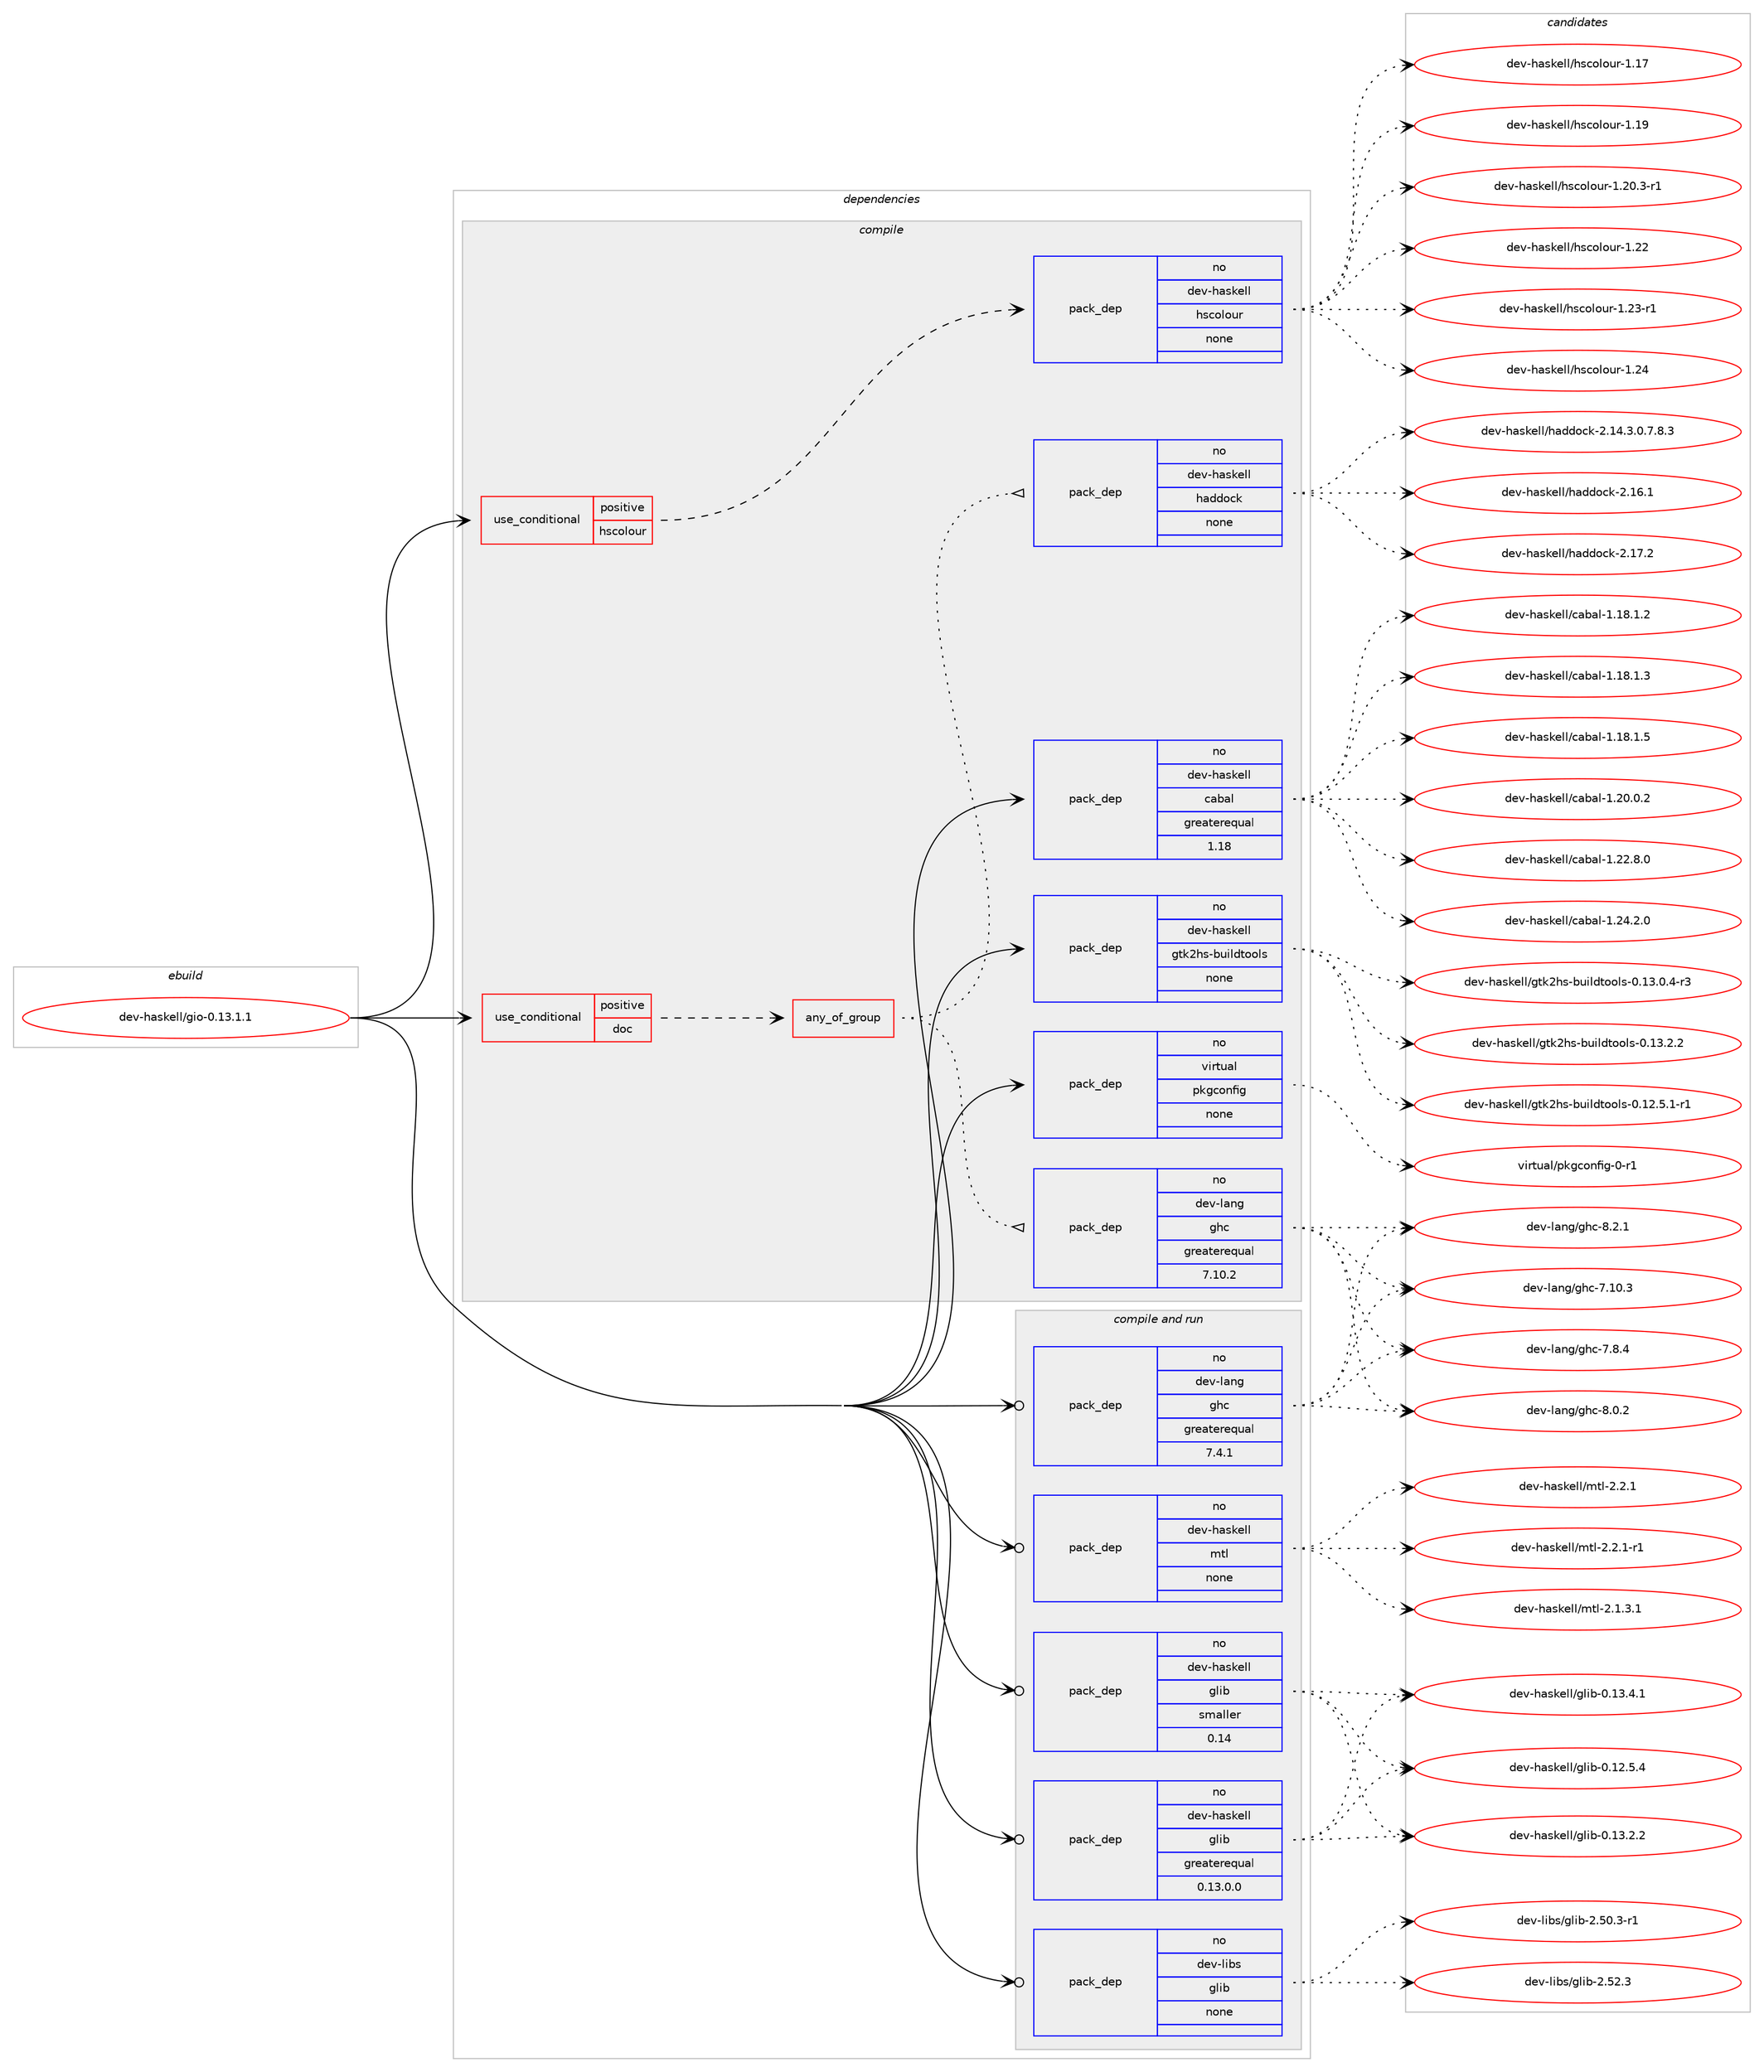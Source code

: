 digraph prolog {

# *************
# Graph options
# *************

newrank=true;
concentrate=true;
compound=true;
graph [rankdir=LR,fontname=Helvetica,fontsize=10,ranksep=1.5];#, ranksep=2.5, nodesep=0.2];
edge  [arrowhead=vee];
node  [fontname=Helvetica,fontsize=10];

# **********
# The ebuild
# **********

subgraph cluster_leftcol {
color=gray;
rank=same;
label=<<i>ebuild</i>>;
id [label="dev-haskell/gio-0.13.1.1", color=red, width=4, href="../dev-haskell/gio-0.13.1.1.svg"];
}

# ****************
# The dependencies
# ****************

subgraph cluster_midcol {
color=gray;
label=<<i>dependencies</i>>;
subgraph cluster_compile {
fillcolor="#eeeeee";
style=filled;
label=<<i>compile</i>>;
subgraph cond18981 {
dependency81094 [label=<<TABLE BORDER="0" CELLBORDER="1" CELLSPACING="0" CELLPADDING="4"><TR><TD ROWSPAN="3" CELLPADDING="10">use_conditional</TD></TR><TR><TD>positive</TD></TR><TR><TD>doc</TD></TR></TABLE>>, shape=none, color=red];
subgraph any2039 {
dependency81095 [label=<<TABLE BORDER="0" CELLBORDER="1" CELLSPACING="0" CELLPADDING="4"><TR><TD CELLPADDING="10">any_of_group</TD></TR></TABLE>>, shape=none, color=red];subgraph pack60044 {
dependency81096 [label=<<TABLE BORDER="0" CELLBORDER="1" CELLSPACING="0" CELLPADDING="4" WIDTH="220"><TR><TD ROWSPAN="6" CELLPADDING="30">pack_dep</TD></TR><TR><TD WIDTH="110">no</TD></TR><TR><TD>dev-haskell</TD></TR><TR><TD>haddock</TD></TR><TR><TD>none</TD></TR><TR><TD></TD></TR></TABLE>>, shape=none, color=blue];
}
dependency81095:e -> dependency81096:w [weight=20,style="dotted",arrowhead="oinv"];
subgraph pack60045 {
dependency81097 [label=<<TABLE BORDER="0" CELLBORDER="1" CELLSPACING="0" CELLPADDING="4" WIDTH="220"><TR><TD ROWSPAN="6" CELLPADDING="30">pack_dep</TD></TR><TR><TD WIDTH="110">no</TD></TR><TR><TD>dev-lang</TD></TR><TR><TD>ghc</TD></TR><TR><TD>greaterequal</TD></TR><TR><TD>7.10.2</TD></TR></TABLE>>, shape=none, color=blue];
}
dependency81095:e -> dependency81097:w [weight=20,style="dotted",arrowhead="oinv"];
}
dependency81094:e -> dependency81095:w [weight=20,style="dashed",arrowhead="vee"];
}
id:e -> dependency81094:w [weight=20,style="solid",arrowhead="vee"];
subgraph cond18982 {
dependency81098 [label=<<TABLE BORDER="0" CELLBORDER="1" CELLSPACING="0" CELLPADDING="4"><TR><TD ROWSPAN="3" CELLPADDING="10">use_conditional</TD></TR><TR><TD>positive</TD></TR><TR><TD>hscolour</TD></TR></TABLE>>, shape=none, color=red];
subgraph pack60046 {
dependency81099 [label=<<TABLE BORDER="0" CELLBORDER="1" CELLSPACING="0" CELLPADDING="4" WIDTH="220"><TR><TD ROWSPAN="6" CELLPADDING="30">pack_dep</TD></TR><TR><TD WIDTH="110">no</TD></TR><TR><TD>dev-haskell</TD></TR><TR><TD>hscolour</TD></TR><TR><TD>none</TD></TR><TR><TD></TD></TR></TABLE>>, shape=none, color=blue];
}
dependency81098:e -> dependency81099:w [weight=20,style="dashed",arrowhead="vee"];
}
id:e -> dependency81098:w [weight=20,style="solid",arrowhead="vee"];
subgraph pack60047 {
dependency81100 [label=<<TABLE BORDER="0" CELLBORDER="1" CELLSPACING="0" CELLPADDING="4" WIDTH="220"><TR><TD ROWSPAN="6" CELLPADDING="30">pack_dep</TD></TR><TR><TD WIDTH="110">no</TD></TR><TR><TD>dev-haskell</TD></TR><TR><TD>cabal</TD></TR><TR><TD>greaterequal</TD></TR><TR><TD>1.18</TD></TR></TABLE>>, shape=none, color=blue];
}
id:e -> dependency81100:w [weight=20,style="solid",arrowhead="vee"];
subgraph pack60048 {
dependency81101 [label=<<TABLE BORDER="0" CELLBORDER="1" CELLSPACING="0" CELLPADDING="4" WIDTH="220"><TR><TD ROWSPAN="6" CELLPADDING="30">pack_dep</TD></TR><TR><TD WIDTH="110">no</TD></TR><TR><TD>dev-haskell</TD></TR><TR><TD>gtk2hs-buildtools</TD></TR><TR><TD>none</TD></TR><TR><TD></TD></TR></TABLE>>, shape=none, color=blue];
}
id:e -> dependency81101:w [weight=20,style="solid",arrowhead="vee"];
subgraph pack60049 {
dependency81102 [label=<<TABLE BORDER="0" CELLBORDER="1" CELLSPACING="0" CELLPADDING="4" WIDTH="220"><TR><TD ROWSPAN="6" CELLPADDING="30">pack_dep</TD></TR><TR><TD WIDTH="110">no</TD></TR><TR><TD>virtual</TD></TR><TR><TD>pkgconfig</TD></TR><TR><TD>none</TD></TR><TR><TD></TD></TR></TABLE>>, shape=none, color=blue];
}
id:e -> dependency81102:w [weight=20,style="solid",arrowhead="vee"];
}
subgraph cluster_compileandrun {
fillcolor="#eeeeee";
style=filled;
label=<<i>compile and run</i>>;
subgraph pack60050 {
dependency81103 [label=<<TABLE BORDER="0" CELLBORDER="1" CELLSPACING="0" CELLPADDING="4" WIDTH="220"><TR><TD ROWSPAN="6" CELLPADDING="30">pack_dep</TD></TR><TR><TD WIDTH="110">no</TD></TR><TR><TD>dev-haskell</TD></TR><TR><TD>glib</TD></TR><TR><TD>greaterequal</TD></TR><TR><TD>0.13.0.0</TD></TR></TABLE>>, shape=none, color=blue];
}
id:e -> dependency81103:w [weight=20,style="solid",arrowhead="odotvee"];
subgraph pack60051 {
dependency81104 [label=<<TABLE BORDER="0" CELLBORDER="1" CELLSPACING="0" CELLPADDING="4" WIDTH="220"><TR><TD ROWSPAN="6" CELLPADDING="30">pack_dep</TD></TR><TR><TD WIDTH="110">no</TD></TR><TR><TD>dev-haskell</TD></TR><TR><TD>glib</TD></TR><TR><TD>smaller</TD></TR><TR><TD>0.14</TD></TR></TABLE>>, shape=none, color=blue];
}
id:e -> dependency81104:w [weight=20,style="solid",arrowhead="odotvee"];
subgraph pack60052 {
dependency81105 [label=<<TABLE BORDER="0" CELLBORDER="1" CELLSPACING="0" CELLPADDING="4" WIDTH="220"><TR><TD ROWSPAN="6" CELLPADDING="30">pack_dep</TD></TR><TR><TD WIDTH="110">no</TD></TR><TR><TD>dev-haskell</TD></TR><TR><TD>mtl</TD></TR><TR><TD>none</TD></TR><TR><TD></TD></TR></TABLE>>, shape=none, color=blue];
}
id:e -> dependency81105:w [weight=20,style="solid",arrowhead="odotvee"];
subgraph pack60053 {
dependency81106 [label=<<TABLE BORDER="0" CELLBORDER="1" CELLSPACING="0" CELLPADDING="4" WIDTH="220"><TR><TD ROWSPAN="6" CELLPADDING="30">pack_dep</TD></TR><TR><TD WIDTH="110">no</TD></TR><TR><TD>dev-lang</TD></TR><TR><TD>ghc</TD></TR><TR><TD>greaterequal</TD></TR><TR><TD>7.4.1</TD></TR></TABLE>>, shape=none, color=blue];
}
id:e -> dependency81106:w [weight=20,style="solid",arrowhead="odotvee"];
subgraph pack60054 {
dependency81107 [label=<<TABLE BORDER="0" CELLBORDER="1" CELLSPACING="0" CELLPADDING="4" WIDTH="220"><TR><TD ROWSPAN="6" CELLPADDING="30">pack_dep</TD></TR><TR><TD WIDTH="110">no</TD></TR><TR><TD>dev-libs</TD></TR><TR><TD>glib</TD></TR><TR><TD>none</TD></TR><TR><TD></TD></TR></TABLE>>, shape=none, color=blue];
}
id:e -> dependency81107:w [weight=20,style="solid",arrowhead="odotvee"];
}
subgraph cluster_run {
fillcolor="#eeeeee";
style=filled;
label=<<i>run</i>>;
}
}

# **************
# The candidates
# **************

subgraph cluster_choices {
rank=same;
color=gray;
label=<<i>candidates</i>>;

subgraph choice60044 {
color=black;
nodesep=1;
choice1001011184510497115107101108108471049710010011199107455046495246514648465546564651 [label="dev-haskell/haddock-2.14.3.0.7.8.3", color=red, width=4,href="../dev-haskell/haddock-2.14.3.0.7.8.3.svg"];
choice100101118451049711510710110810847104971001001119910745504649544649 [label="dev-haskell/haddock-2.16.1", color=red, width=4,href="../dev-haskell/haddock-2.16.1.svg"];
choice100101118451049711510710110810847104971001001119910745504649554650 [label="dev-haskell/haddock-2.17.2", color=red, width=4,href="../dev-haskell/haddock-2.17.2.svg"];
dependency81096:e -> choice1001011184510497115107101108108471049710010011199107455046495246514648465546564651:w [style=dotted,weight="100"];
dependency81096:e -> choice100101118451049711510710110810847104971001001119910745504649544649:w [style=dotted,weight="100"];
dependency81096:e -> choice100101118451049711510710110810847104971001001119910745504649554650:w [style=dotted,weight="100"];
}
subgraph choice60045 {
color=black;
nodesep=1;
choice1001011184510897110103471031049945554649484651 [label="dev-lang/ghc-7.10.3", color=red, width=4,href="../dev-lang/ghc-7.10.3.svg"];
choice10010111845108971101034710310499455546564652 [label="dev-lang/ghc-7.8.4", color=red, width=4,href="../dev-lang/ghc-7.8.4.svg"];
choice10010111845108971101034710310499455646484650 [label="dev-lang/ghc-8.0.2", color=red, width=4,href="../dev-lang/ghc-8.0.2.svg"];
choice10010111845108971101034710310499455646504649 [label="dev-lang/ghc-8.2.1", color=red, width=4,href="../dev-lang/ghc-8.2.1.svg"];
dependency81097:e -> choice1001011184510897110103471031049945554649484651:w [style=dotted,weight="100"];
dependency81097:e -> choice10010111845108971101034710310499455546564652:w [style=dotted,weight="100"];
dependency81097:e -> choice10010111845108971101034710310499455646484650:w [style=dotted,weight="100"];
dependency81097:e -> choice10010111845108971101034710310499455646504649:w [style=dotted,weight="100"];
}
subgraph choice60046 {
color=black;
nodesep=1;
choice100101118451049711510710110810847104115991111081111171144549464955 [label="dev-haskell/hscolour-1.17", color=red, width=4,href="../dev-haskell/hscolour-1.17.svg"];
choice100101118451049711510710110810847104115991111081111171144549464957 [label="dev-haskell/hscolour-1.19", color=red, width=4,href="../dev-haskell/hscolour-1.19.svg"];
choice10010111845104971151071011081084710411599111108111117114454946504846514511449 [label="dev-haskell/hscolour-1.20.3-r1", color=red, width=4,href="../dev-haskell/hscolour-1.20.3-r1.svg"];
choice100101118451049711510710110810847104115991111081111171144549465050 [label="dev-haskell/hscolour-1.22", color=red, width=4,href="../dev-haskell/hscolour-1.22.svg"];
choice1001011184510497115107101108108471041159911110811111711445494650514511449 [label="dev-haskell/hscolour-1.23-r1", color=red, width=4,href="../dev-haskell/hscolour-1.23-r1.svg"];
choice100101118451049711510710110810847104115991111081111171144549465052 [label="dev-haskell/hscolour-1.24", color=red, width=4,href="../dev-haskell/hscolour-1.24.svg"];
dependency81099:e -> choice100101118451049711510710110810847104115991111081111171144549464955:w [style=dotted,weight="100"];
dependency81099:e -> choice100101118451049711510710110810847104115991111081111171144549464957:w [style=dotted,weight="100"];
dependency81099:e -> choice10010111845104971151071011081084710411599111108111117114454946504846514511449:w [style=dotted,weight="100"];
dependency81099:e -> choice100101118451049711510710110810847104115991111081111171144549465050:w [style=dotted,weight="100"];
dependency81099:e -> choice1001011184510497115107101108108471041159911110811111711445494650514511449:w [style=dotted,weight="100"];
dependency81099:e -> choice100101118451049711510710110810847104115991111081111171144549465052:w [style=dotted,weight="100"];
}
subgraph choice60047 {
color=black;
nodesep=1;
choice10010111845104971151071011081084799979897108454946495646494650 [label="dev-haskell/cabal-1.18.1.2", color=red, width=4,href="../dev-haskell/cabal-1.18.1.2.svg"];
choice10010111845104971151071011081084799979897108454946495646494651 [label="dev-haskell/cabal-1.18.1.3", color=red, width=4,href="../dev-haskell/cabal-1.18.1.3.svg"];
choice10010111845104971151071011081084799979897108454946495646494653 [label="dev-haskell/cabal-1.18.1.5", color=red, width=4,href="../dev-haskell/cabal-1.18.1.5.svg"];
choice10010111845104971151071011081084799979897108454946504846484650 [label="dev-haskell/cabal-1.20.0.2", color=red, width=4,href="../dev-haskell/cabal-1.20.0.2.svg"];
choice10010111845104971151071011081084799979897108454946505046564648 [label="dev-haskell/cabal-1.22.8.0", color=red, width=4,href="../dev-haskell/cabal-1.22.8.0.svg"];
choice10010111845104971151071011081084799979897108454946505246504648 [label="dev-haskell/cabal-1.24.2.0", color=red, width=4,href="../dev-haskell/cabal-1.24.2.0.svg"];
dependency81100:e -> choice10010111845104971151071011081084799979897108454946495646494650:w [style=dotted,weight="100"];
dependency81100:e -> choice10010111845104971151071011081084799979897108454946495646494651:w [style=dotted,weight="100"];
dependency81100:e -> choice10010111845104971151071011081084799979897108454946495646494653:w [style=dotted,weight="100"];
dependency81100:e -> choice10010111845104971151071011081084799979897108454946504846484650:w [style=dotted,weight="100"];
dependency81100:e -> choice10010111845104971151071011081084799979897108454946505046564648:w [style=dotted,weight="100"];
dependency81100:e -> choice10010111845104971151071011081084799979897108454946505246504648:w [style=dotted,weight="100"];
}
subgraph choice60048 {
color=black;
nodesep=1;
choice1001011184510497115107101108108471031161075010411545981171051081001161111111081154548464950465346494511449 [label="dev-haskell/gtk2hs-buildtools-0.12.5.1-r1", color=red, width=4,href="../dev-haskell/gtk2hs-buildtools-0.12.5.1-r1.svg"];
choice1001011184510497115107101108108471031161075010411545981171051081001161111111081154548464951464846524511451 [label="dev-haskell/gtk2hs-buildtools-0.13.0.4-r3", color=red, width=4,href="../dev-haskell/gtk2hs-buildtools-0.13.0.4-r3.svg"];
choice100101118451049711510710110810847103116107501041154598117105108100116111111108115454846495146504650 [label="dev-haskell/gtk2hs-buildtools-0.13.2.2", color=red, width=4,href="../dev-haskell/gtk2hs-buildtools-0.13.2.2.svg"];
dependency81101:e -> choice1001011184510497115107101108108471031161075010411545981171051081001161111111081154548464950465346494511449:w [style=dotted,weight="100"];
dependency81101:e -> choice1001011184510497115107101108108471031161075010411545981171051081001161111111081154548464951464846524511451:w [style=dotted,weight="100"];
dependency81101:e -> choice100101118451049711510710110810847103116107501041154598117105108100116111111108115454846495146504650:w [style=dotted,weight="100"];
}
subgraph choice60049 {
color=black;
nodesep=1;
choice11810511411611797108471121071039911111010210510345484511449 [label="virtual/pkgconfig-0-r1", color=red, width=4,href="../virtual/pkgconfig-0-r1.svg"];
dependency81102:e -> choice11810511411611797108471121071039911111010210510345484511449:w [style=dotted,weight="100"];
}
subgraph choice60050 {
color=black;
nodesep=1;
choice10010111845104971151071011081084710310810598454846495046534652 [label="dev-haskell/glib-0.12.5.4", color=red, width=4,href="../dev-haskell/glib-0.12.5.4.svg"];
choice10010111845104971151071011081084710310810598454846495146504650 [label="dev-haskell/glib-0.13.2.2", color=red, width=4,href="../dev-haskell/glib-0.13.2.2.svg"];
choice10010111845104971151071011081084710310810598454846495146524649 [label="dev-haskell/glib-0.13.4.1", color=red, width=4,href="../dev-haskell/glib-0.13.4.1.svg"];
dependency81103:e -> choice10010111845104971151071011081084710310810598454846495046534652:w [style=dotted,weight="100"];
dependency81103:e -> choice10010111845104971151071011081084710310810598454846495146504650:w [style=dotted,weight="100"];
dependency81103:e -> choice10010111845104971151071011081084710310810598454846495146524649:w [style=dotted,weight="100"];
}
subgraph choice60051 {
color=black;
nodesep=1;
choice10010111845104971151071011081084710310810598454846495046534652 [label="dev-haskell/glib-0.12.5.4", color=red, width=4,href="../dev-haskell/glib-0.12.5.4.svg"];
choice10010111845104971151071011081084710310810598454846495146504650 [label="dev-haskell/glib-0.13.2.2", color=red, width=4,href="../dev-haskell/glib-0.13.2.2.svg"];
choice10010111845104971151071011081084710310810598454846495146524649 [label="dev-haskell/glib-0.13.4.1", color=red, width=4,href="../dev-haskell/glib-0.13.4.1.svg"];
dependency81104:e -> choice10010111845104971151071011081084710310810598454846495046534652:w [style=dotted,weight="100"];
dependency81104:e -> choice10010111845104971151071011081084710310810598454846495146504650:w [style=dotted,weight="100"];
dependency81104:e -> choice10010111845104971151071011081084710310810598454846495146524649:w [style=dotted,weight="100"];
}
subgraph choice60052 {
color=black;
nodesep=1;
choice1001011184510497115107101108108471091161084550464946514649 [label="dev-haskell/mtl-2.1.3.1", color=red, width=4,href="../dev-haskell/mtl-2.1.3.1.svg"];
choice100101118451049711510710110810847109116108455046504649 [label="dev-haskell/mtl-2.2.1", color=red, width=4,href="../dev-haskell/mtl-2.2.1.svg"];
choice1001011184510497115107101108108471091161084550465046494511449 [label="dev-haskell/mtl-2.2.1-r1", color=red, width=4,href="../dev-haskell/mtl-2.2.1-r1.svg"];
dependency81105:e -> choice1001011184510497115107101108108471091161084550464946514649:w [style=dotted,weight="100"];
dependency81105:e -> choice100101118451049711510710110810847109116108455046504649:w [style=dotted,weight="100"];
dependency81105:e -> choice1001011184510497115107101108108471091161084550465046494511449:w [style=dotted,weight="100"];
}
subgraph choice60053 {
color=black;
nodesep=1;
choice1001011184510897110103471031049945554649484651 [label="dev-lang/ghc-7.10.3", color=red, width=4,href="../dev-lang/ghc-7.10.3.svg"];
choice10010111845108971101034710310499455546564652 [label="dev-lang/ghc-7.8.4", color=red, width=4,href="../dev-lang/ghc-7.8.4.svg"];
choice10010111845108971101034710310499455646484650 [label="dev-lang/ghc-8.0.2", color=red, width=4,href="../dev-lang/ghc-8.0.2.svg"];
choice10010111845108971101034710310499455646504649 [label="dev-lang/ghc-8.2.1", color=red, width=4,href="../dev-lang/ghc-8.2.1.svg"];
dependency81106:e -> choice1001011184510897110103471031049945554649484651:w [style=dotted,weight="100"];
dependency81106:e -> choice10010111845108971101034710310499455546564652:w [style=dotted,weight="100"];
dependency81106:e -> choice10010111845108971101034710310499455646484650:w [style=dotted,weight="100"];
dependency81106:e -> choice10010111845108971101034710310499455646504649:w [style=dotted,weight="100"];
}
subgraph choice60054 {
color=black;
nodesep=1;
choice10010111845108105981154710310810598455046534846514511449 [label="dev-libs/glib-2.50.3-r1", color=red, width=4,href="../dev-libs/glib-2.50.3-r1.svg"];
choice1001011184510810598115471031081059845504653504651 [label="dev-libs/glib-2.52.3", color=red, width=4,href="../dev-libs/glib-2.52.3.svg"];
dependency81107:e -> choice10010111845108105981154710310810598455046534846514511449:w [style=dotted,weight="100"];
dependency81107:e -> choice1001011184510810598115471031081059845504653504651:w [style=dotted,weight="100"];
}
}

}
